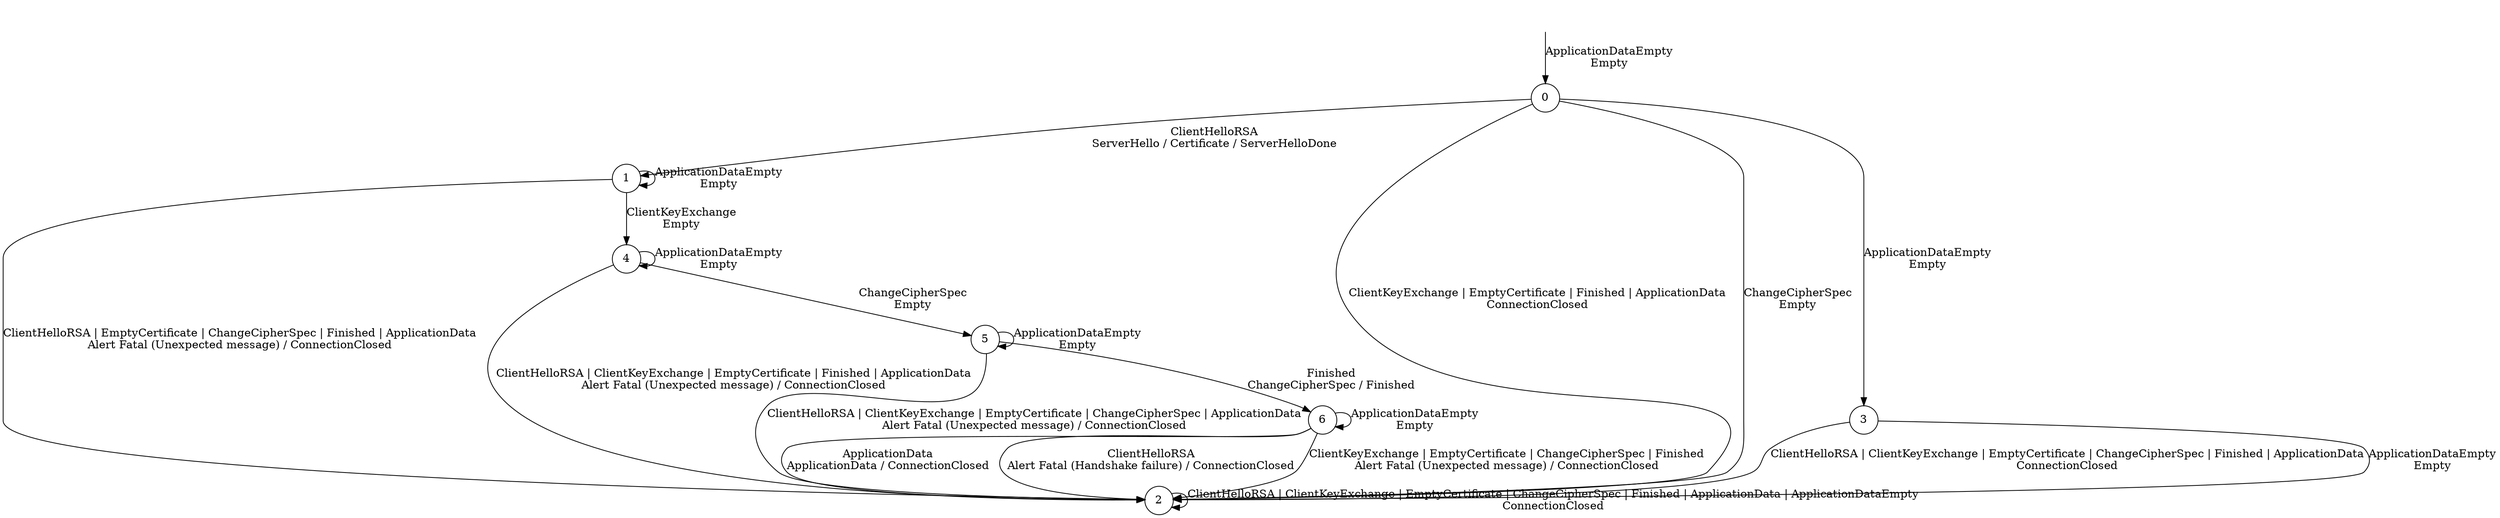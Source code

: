 digraph g {
__start0 [shape="none", label=""];
s0 [shape="circle", label="0"];
s1 [shape="circle", label="1"];
s2 [shape="circle", label="2"];
s3 [shape="circle", label="3"];
s4 [shape="circle", label="4"];
s5 [shape="circle", label="5"];
s6 [shape="circle", label="6"];
s3 -> s2  [label=<ClientHelloRSA | ClientKeyExchange | EmptyCertificate | ChangeCipherSpec | Finished | ApplicationData<br />ConnectionClosed>];
s3 -> s2  [label=<ApplicationDataEmpty<br />Empty>];
s2 -> s2  [label=<ClientHelloRSA | ClientKeyExchange | EmptyCertificate | ChangeCipherSpec | Finished | ApplicationData | ApplicationDataEmpty<br />ConnectionClosed>];
s1 -> s2  [label=<ClientHelloRSA | EmptyCertificate | ChangeCipherSpec | Finished | ApplicationData<br />Alert Fatal (Unexpected message) / ConnectionClosed>];
s1 -> s1  [label=<ApplicationDataEmpty<br />Empty>];
s1 -> s4  [label=<ClientKeyExchange<br />Empty>];
s0 -> s3  [label=<ApplicationDataEmpty<br />Empty>];
s0 -> s2  [label=<ClientKeyExchange | EmptyCertificate | Finished | ApplicationData<br />ConnectionClosed>];
s0 -> s2  [label=<ChangeCipherSpec<br />Empty>];
s0 -> s1  [label=<ClientHelloRSA<br />ServerHello / Certificate / ServerHelloDone>];
s6 -> s2  [label=<ApplicationData<br />ApplicationData / ConnectionClosed>];
s6 -> s2  [label=<ClientHelloRSA<br />Alert Fatal (Handshake failure) / ConnectionClosed>];
s6 -> s2  [label=<ClientKeyExchange | EmptyCertificate | ChangeCipherSpec | Finished<br />Alert Fatal (Unexpected message) / ConnectionClosed>];
s6 -> s6  [label=<ApplicationDataEmpty<br />Empty>];
s5 -> s2  [label=<ClientHelloRSA | ClientKeyExchange | EmptyCertificate | ChangeCipherSpec | ApplicationData<br />Alert Fatal (Unexpected message) / ConnectionClosed>];
s5 -> s6  [label=<Finished<br />ChangeCipherSpec / Finished>];
s5 -> s5  [label=<ApplicationDataEmpty<br />Empty>];
s4 -> s2  [label=<ClientHelloRSA | ClientKeyExchange | EmptyCertificate | Finished | ApplicationData<br />Alert Fatal (Unexpected message) / ConnectionClosed>];
s4 -> s5  [label=<ChangeCipherSpec<br />Empty>];
s4 -> s4  [label=<ApplicationDataEmpty<br />Empty>];
__start0 -> s0  [label=<ApplicationDataEmpty<br />Empty>];
}
